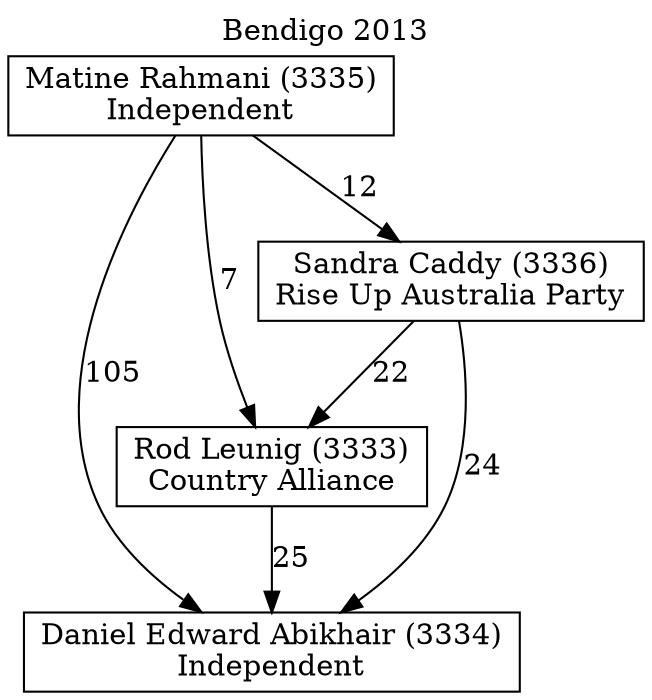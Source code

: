 // House preference flow
digraph "Daniel Edward Abikhair (3334)_Bendigo_2013" {
	graph [label="Bendigo 2013" labelloc=t mclimit=10]
	node [shape=box]
	"Daniel Edward Abikhair (3334)" [label="Daniel Edward Abikhair (3334)
Independent"]
	"Matine Rahmani (3335)" [label="Matine Rahmani (3335)
Independent"]
	"Rod Leunig (3333)" [label="Rod Leunig (3333)
Country Alliance"]
	"Sandra Caddy (3336)" [label="Sandra Caddy (3336)
Rise Up Australia Party"]
	"Matine Rahmani (3335)" -> "Daniel Edward Abikhair (3334)" [label=105]
	"Matine Rahmani (3335)" -> "Rod Leunig (3333)" [label=7]
	"Matine Rahmani (3335)" -> "Sandra Caddy (3336)" [label=12]
	"Rod Leunig (3333)" -> "Daniel Edward Abikhair (3334)" [label=25]
	"Sandra Caddy (3336)" -> "Daniel Edward Abikhair (3334)" [label=24]
	"Sandra Caddy (3336)" -> "Rod Leunig (3333)" [label=22]
}
